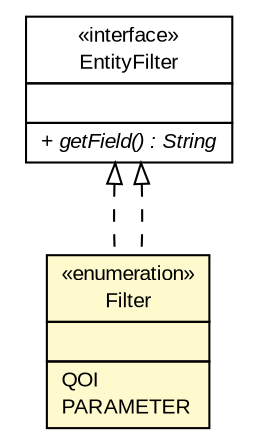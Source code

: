 #!/usr/local/bin/dot
#
# Class diagram 
# Generated by UMLGraph version R5_6-24-gf6e263 (http://www.umlgraph.org/)
#

digraph G {
	edge [fontname="arial",fontsize=10,labelfontname="arial",labelfontsize=10];
	node [fontname="arial",fontsize=10,shape=plaintext];
	nodesep=0.25;
	ranksep=0.5;
	// gov.sandia.cf.model.QoIPlanningValue.Filter
	c367333 [label=<<table title="gov.sandia.cf.model.QoIPlanningValue.Filter" border="0" cellborder="1" cellspacing="0" cellpadding="2" port="p" bgcolor="lemonChiffon" href="./QoIPlanningValue.Filter.html">
		<tr><td><table border="0" cellspacing="0" cellpadding="1">
<tr><td align="center" balign="center"> &#171;enumeration&#187; </td></tr>
<tr><td align="center" balign="center"> Filter </td></tr>
		</table></td></tr>
		<tr><td><table border="0" cellspacing="0" cellpadding="1">
<tr><td align="left" balign="left">  </td></tr>
		</table></td></tr>
		<tr><td><table border="0" cellspacing="0" cellpadding="1">
<tr><td align="left" balign="left"> QOI </td></tr>
<tr><td align="left" balign="left"> PARAMETER </td></tr>
		</table></td></tr>
		</table>>, URL="./QoIPlanningValue.Filter.html", fontname="arial", fontcolor="black", fontsize=10.0];
	// gov.sandia.cf.model.query.EntityFilter
	c367336 [label=<<table title="gov.sandia.cf.model.query.EntityFilter" border="0" cellborder="1" cellspacing="0" cellpadding="2" port="p" href="./query/EntityFilter.html">
		<tr><td><table border="0" cellspacing="0" cellpadding="1">
<tr><td align="center" balign="center"> &#171;interface&#187; </td></tr>
<tr><td align="center" balign="center"> EntityFilter </td></tr>
		</table></td></tr>
		<tr><td><table border="0" cellspacing="0" cellpadding="1">
<tr><td align="left" balign="left">  </td></tr>
		</table></td></tr>
		<tr><td><table border="0" cellspacing="0" cellpadding="1">
<tr><td align="left" balign="left"><font face="arial italic" point-size="10.0"> + getField() : String </font></td></tr>
		</table></td></tr>
		</table>>, URL="./query/EntityFilter.html", fontname="arial", fontcolor="black", fontsize=10.0];
	//gov.sandia.cf.model.QoIPlanningValue.Filter implements gov.sandia.cf.model.query.EntityFilter
	c367336:p -> c367333:p [dir=back,arrowtail=empty,style=dashed];
	//gov.sandia.cf.model.QoIPlanningValue.Filter implements gov.sandia.cf.model.query.EntityFilter
	c367336:p -> c367333:p [dir=back,arrowtail=empty,style=dashed];
}

